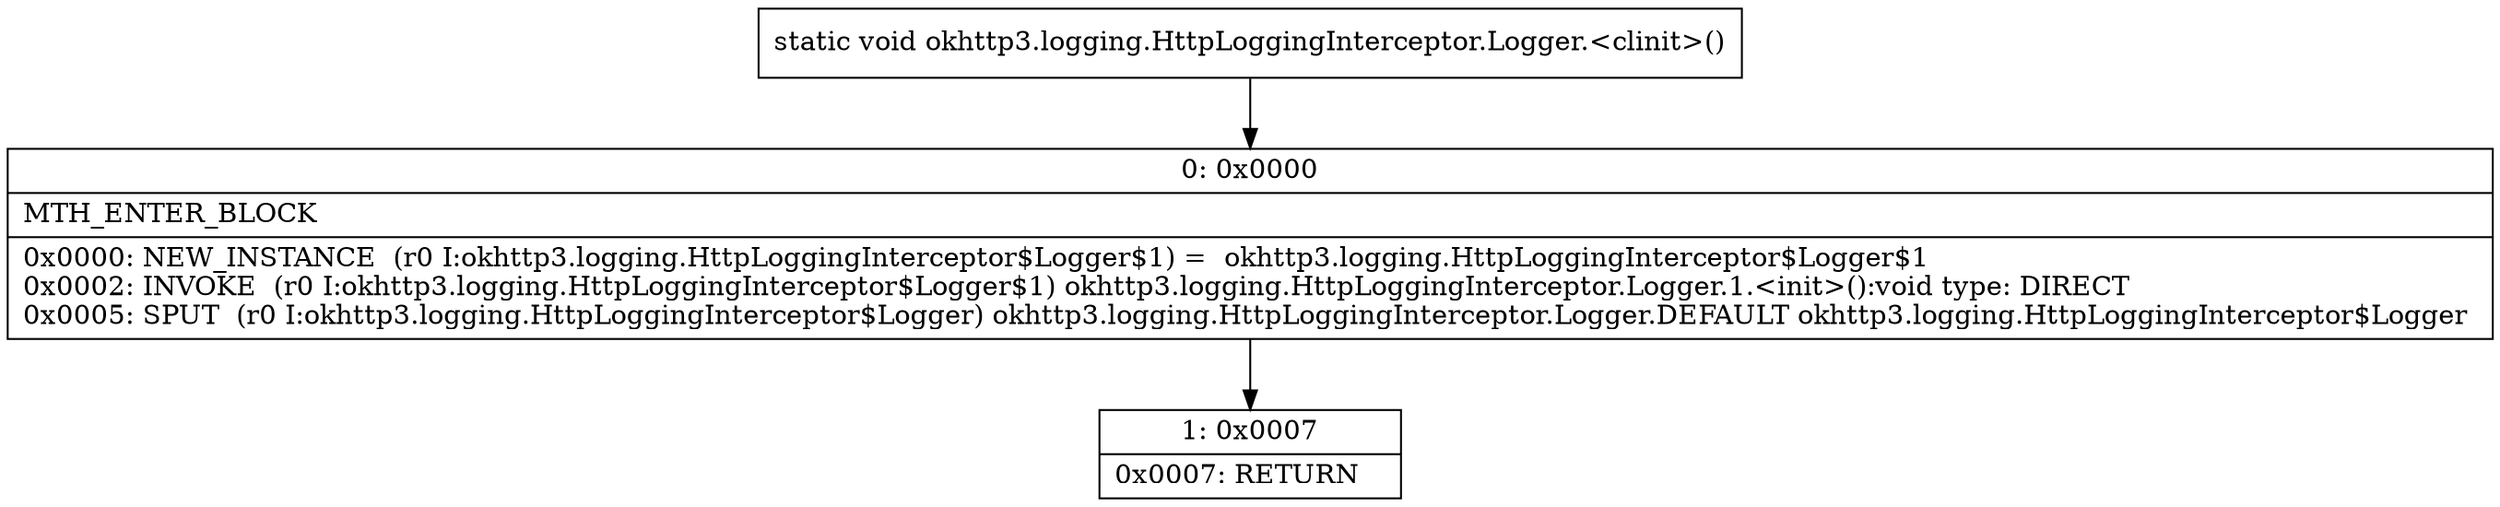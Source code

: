 digraph "CFG forokhttp3.logging.HttpLoggingInterceptor.Logger.\<clinit\>()V" {
Node_0 [shape=record,label="{0\:\ 0x0000|MTH_ENTER_BLOCK\l|0x0000: NEW_INSTANCE  (r0 I:okhttp3.logging.HttpLoggingInterceptor$Logger$1) =  okhttp3.logging.HttpLoggingInterceptor$Logger$1 \l0x0002: INVOKE  (r0 I:okhttp3.logging.HttpLoggingInterceptor$Logger$1) okhttp3.logging.HttpLoggingInterceptor.Logger.1.\<init\>():void type: DIRECT \l0x0005: SPUT  (r0 I:okhttp3.logging.HttpLoggingInterceptor$Logger) okhttp3.logging.HttpLoggingInterceptor.Logger.DEFAULT okhttp3.logging.HttpLoggingInterceptor$Logger \l}"];
Node_1 [shape=record,label="{1\:\ 0x0007|0x0007: RETURN   \l}"];
MethodNode[shape=record,label="{static void okhttp3.logging.HttpLoggingInterceptor.Logger.\<clinit\>() }"];
MethodNode -> Node_0;
Node_0 -> Node_1;
}

